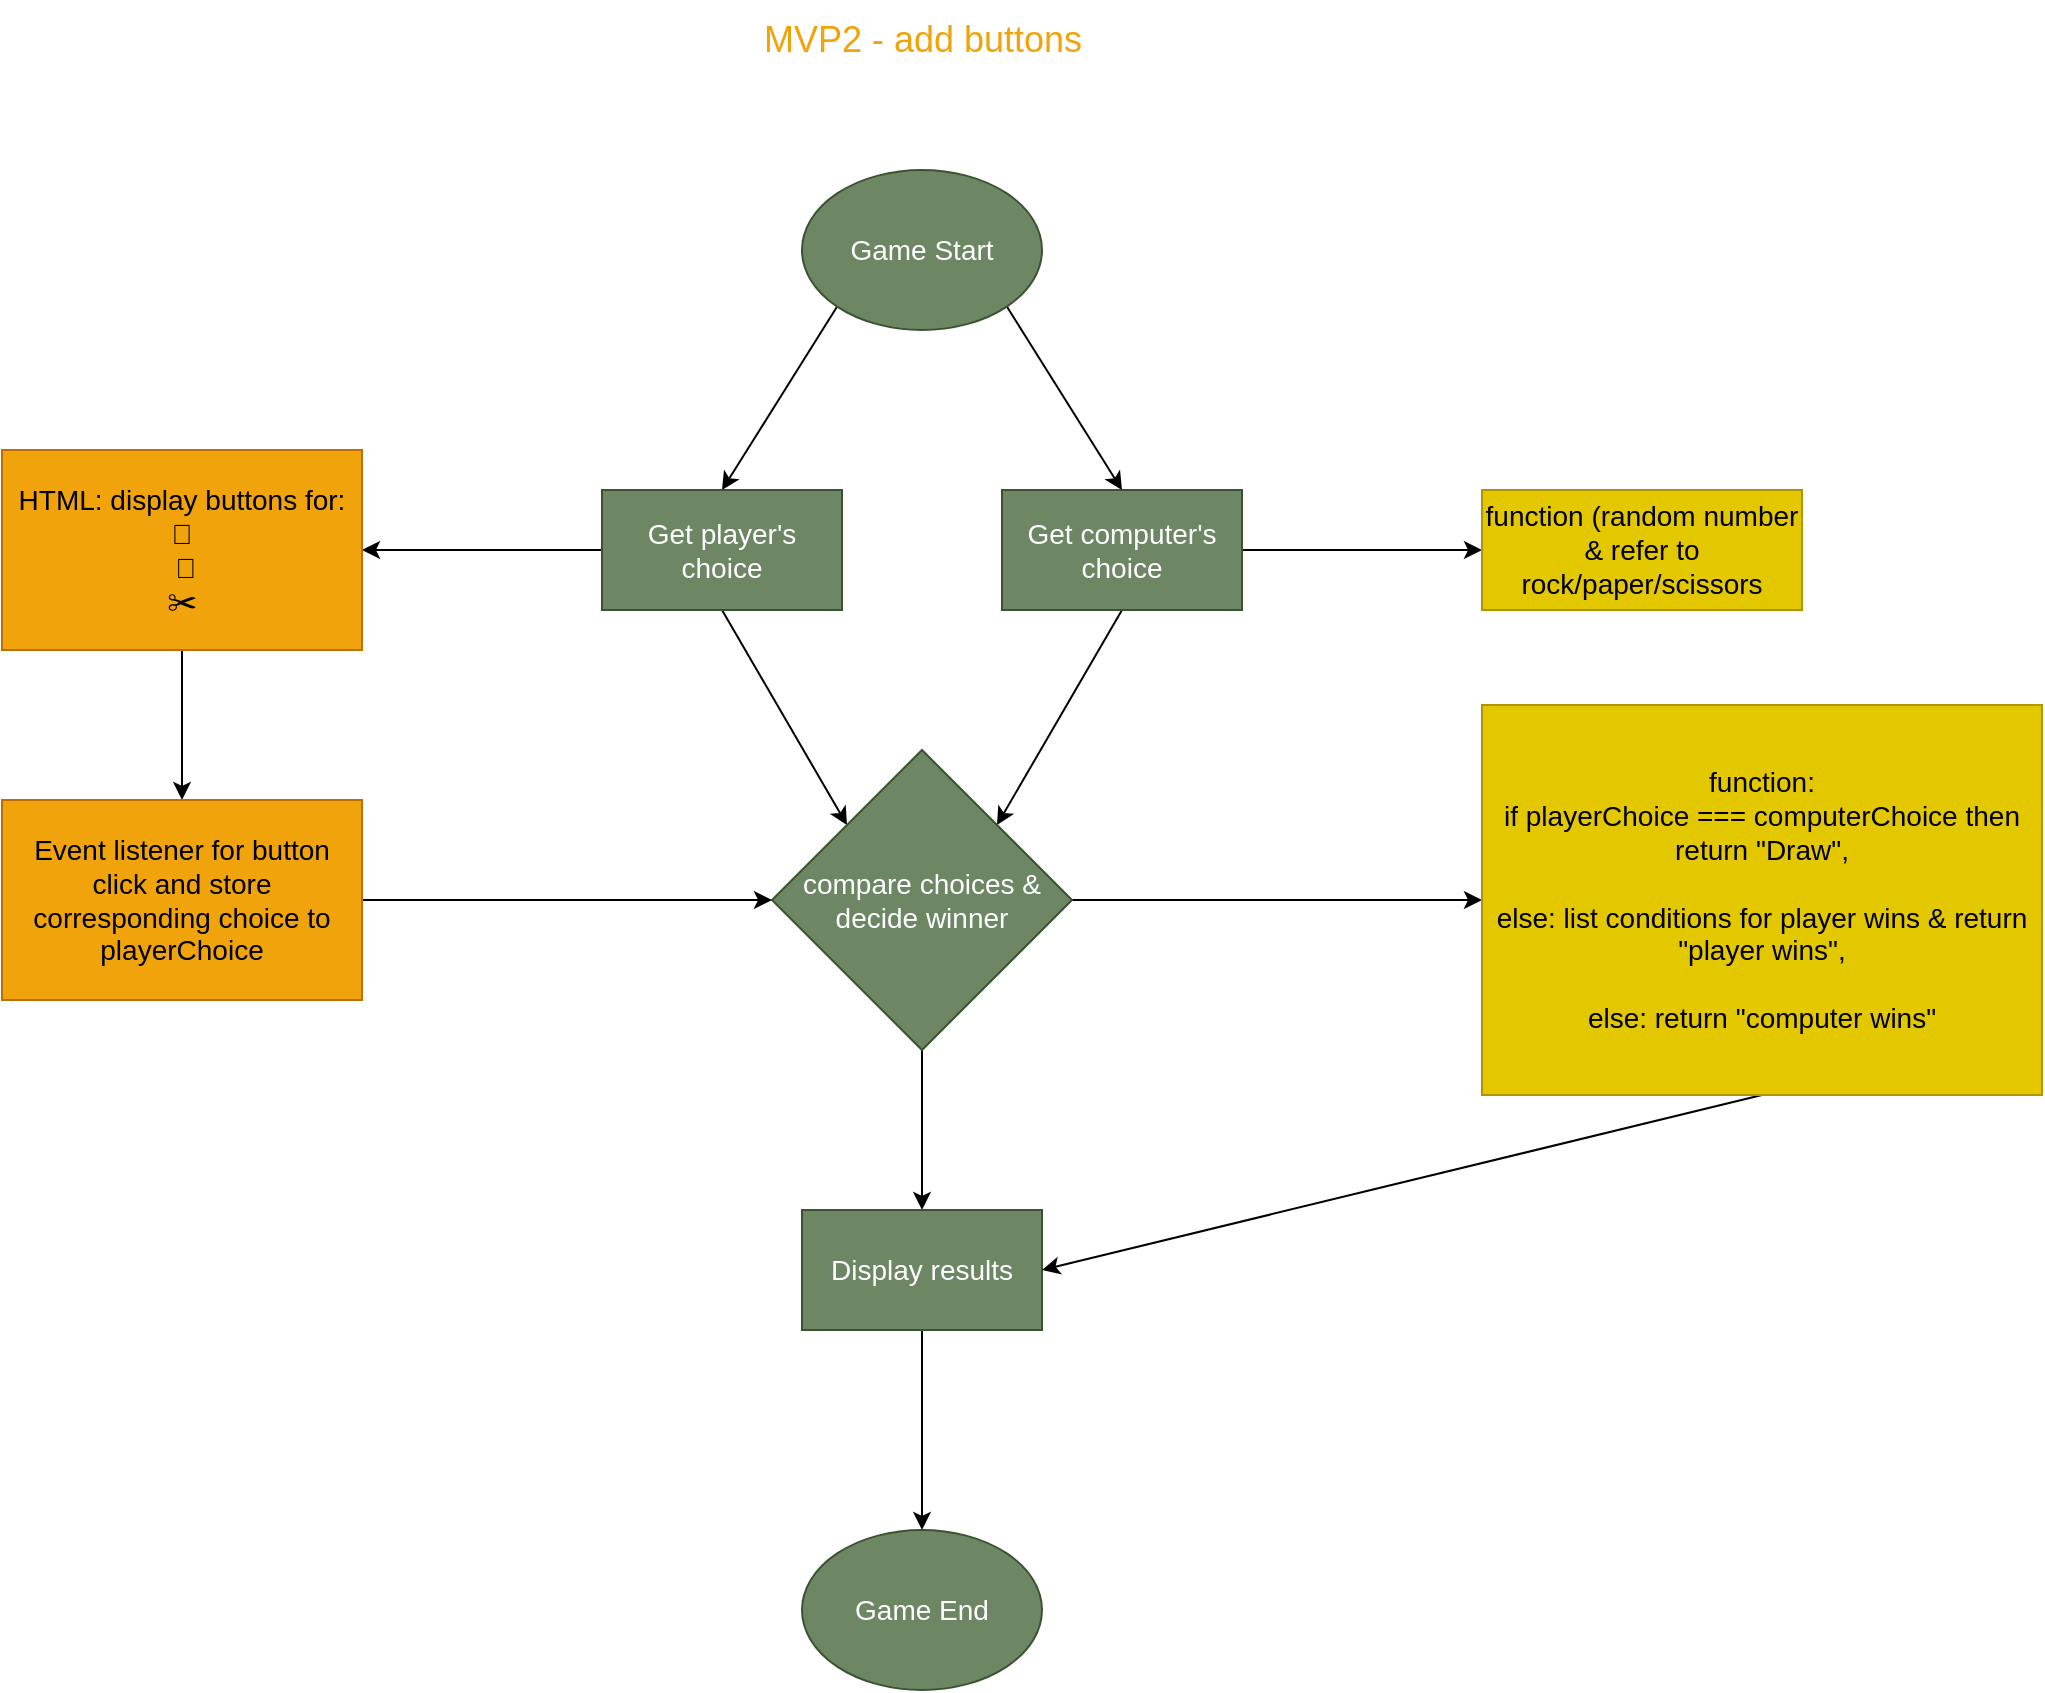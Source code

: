 <mxfile>
    <diagram id="RmlRvWYQgFkK_NVbBuCd" name="Page-1">
        <mxGraphModel dx="989" dy="630" grid="1" gridSize="10" guides="1" tooltips="1" connect="1" arrows="1" fold="1" page="1" pageScale="1" pageWidth="2339" pageHeight="3300" math="0" shadow="0">
            <root>
                <mxCell id="0"/>
                <mxCell id="1" parent="0"/>
                <mxCell id="6" style="edgeStyle=none;html=1;exitX=1;exitY=1;exitDx=0;exitDy=0;entryX=0.5;entryY=0;entryDx=0;entryDy=0;fontSize=14;" parent="1" source="2" target="5" edge="1">
                    <mxGeometry relative="1" as="geometry"/>
                </mxCell>
                <mxCell id="7" style="edgeStyle=none;html=1;exitX=0;exitY=1;exitDx=0;exitDy=0;entryX=0.5;entryY=0;entryDx=0;entryDy=0;fontSize=14;" parent="1" source="2" target="4" edge="1">
                    <mxGeometry relative="1" as="geometry"/>
                </mxCell>
                <mxCell id="2" value="&lt;font style=&quot;font-size: 14px;&quot;&gt;Game Start&lt;/font&gt;" style="ellipse;whiteSpace=wrap;html=1;fillColor=#6d8764;fontColor=#ffffff;strokeColor=#3A5431;" parent="1" vertex="1">
                    <mxGeometry x="1060" y="280" width="120" height="80" as="geometry"/>
                </mxCell>
                <mxCell id="10" style="edgeStyle=none;html=1;exitX=0.5;exitY=1;exitDx=0;exitDy=0;entryX=0;entryY=0;entryDx=0;entryDy=0;fontSize=14;" parent="1" source="4" target="8" edge="1">
                    <mxGeometry relative="1" as="geometry"/>
                </mxCell>
                <mxCell id="24" style="edgeStyle=none;html=1;exitX=0;exitY=0.5;exitDx=0;exitDy=0;entryX=1;entryY=0.5;entryDx=0;entryDy=0;fontSize=18;fontColor=#f0a30a;" parent="1" source="4" target="23" edge="1">
                    <mxGeometry relative="1" as="geometry"/>
                </mxCell>
                <mxCell id="4" value="Get player's choice" style="rounded=0;whiteSpace=wrap;html=1;fontSize=14;fillColor=#6d8764;fontColor=#ffffff;strokeColor=#3A5431;" parent="1" vertex="1">
                    <mxGeometry x="960" y="440" width="120" height="60" as="geometry"/>
                </mxCell>
                <mxCell id="9" style="edgeStyle=none;html=1;exitX=0.5;exitY=1;exitDx=0;exitDy=0;entryX=1;entryY=0;entryDx=0;entryDy=0;fontSize=14;" parent="1" source="5" target="8" edge="1">
                    <mxGeometry relative="1" as="geometry"/>
                </mxCell>
                <mxCell id="16" style="edgeStyle=none;html=1;exitX=1;exitY=0.5;exitDx=0;exitDy=0;entryX=0;entryY=0.5;entryDx=0;entryDy=0;fontSize=14;" parent="1" source="5" target="15" edge="1">
                    <mxGeometry relative="1" as="geometry"/>
                </mxCell>
                <mxCell id="5" value="Get computer's choice" style="rounded=0;whiteSpace=wrap;html=1;fontSize=14;fillColor=#6d8764;fontColor=#ffffff;strokeColor=#3A5431;" parent="1" vertex="1">
                    <mxGeometry x="1160" y="440" width="120" height="60" as="geometry"/>
                </mxCell>
                <mxCell id="12" style="edgeStyle=none;html=1;exitX=0.5;exitY=1;exitDx=0;exitDy=0;fontSize=14;" parent="1" source="8" target="11" edge="1">
                    <mxGeometry relative="1" as="geometry"/>
                </mxCell>
                <mxCell id="18" style="edgeStyle=none;html=1;exitX=1;exitY=0.5;exitDx=0;exitDy=0;fontSize=14;entryX=0;entryY=0.5;entryDx=0;entryDy=0;" parent="1" source="8" target="17" edge="1">
                    <mxGeometry relative="1" as="geometry">
                        <mxPoint x="1380" y="644.882" as="targetPoint"/>
                    </mxGeometry>
                </mxCell>
                <mxCell id="8" value="compare choices &amp;amp; decide winner" style="rhombus;whiteSpace=wrap;html=1;fontSize=14;fillColor=#6d8764;fontColor=#ffffff;strokeColor=#3A5431;" parent="1" vertex="1">
                    <mxGeometry x="1045" y="570" width="150" height="150" as="geometry"/>
                </mxCell>
                <mxCell id="14" style="edgeStyle=none;html=1;exitX=0.5;exitY=1;exitDx=0;exitDy=0;fontSize=14;" parent="1" source="11" target="13" edge="1">
                    <mxGeometry relative="1" as="geometry"/>
                </mxCell>
                <mxCell id="11" value="Display results" style="rounded=0;whiteSpace=wrap;html=1;fontSize=14;fillColor=#6d8764;fontColor=#ffffff;strokeColor=#3A5431;" parent="1" vertex="1">
                    <mxGeometry x="1060" y="800" width="120" height="60" as="geometry"/>
                </mxCell>
                <mxCell id="13" value="&lt;font style=&quot;font-size: 14px;&quot;&gt;Game End&lt;/font&gt;" style="ellipse;whiteSpace=wrap;html=1;fillColor=#6d8764;fontColor=#ffffff;strokeColor=#3A5431;" parent="1" vertex="1">
                    <mxGeometry x="1060" y="960" width="120" height="80" as="geometry"/>
                </mxCell>
                <mxCell id="15" value="function (random number &amp;amp; refer to rock/paper/scissors" style="rounded=0;whiteSpace=wrap;html=1;fontSize=14;fillColor=#e3c800;fontColor=#000000;strokeColor=#B09500;" parent="1" vertex="1">
                    <mxGeometry x="1400" y="440" width="160" height="60" as="geometry"/>
                </mxCell>
                <mxCell id="19" style="edgeStyle=none;html=1;exitX=0.5;exitY=1;exitDx=0;exitDy=0;entryX=1;entryY=0.5;entryDx=0;entryDy=0;fontSize=14;" parent="1" source="17" target="11" edge="1">
                    <mxGeometry relative="1" as="geometry"/>
                </mxCell>
                <mxCell id="17" value="function:&lt;br&gt;if playerChoice === computerChoice then return &quot;Draw&quot;, &lt;br&gt;&lt;br&gt;else: list conditions for player wins &amp;amp; return &quot;player wins&quot;,&lt;br&gt;&lt;br&gt;else: return &quot;computer wins&quot;" style="rounded=0;whiteSpace=wrap;html=1;fontSize=14;fillColor=#e3c800;fontColor=#000000;strokeColor=#B09500;" parent="1" vertex="1">
                    <mxGeometry x="1400" y="547.5" width="280" height="195" as="geometry"/>
                </mxCell>
                <mxCell id="22" value="&lt;font color=&quot;#f0a30a&quot; style=&quot;font-size: 18px;&quot;&gt;MVP2 - add buttons&lt;/font&gt;" style="text;html=1;align=center;verticalAlign=middle;resizable=0;points=[];autosize=1;strokeColor=none;fillColor=none;" parent="1" vertex="1">
                    <mxGeometry x="1030" y="195" width="180" height="40" as="geometry"/>
                </mxCell>
                <mxCell id="26" style="edgeStyle=none;html=1;exitX=0.5;exitY=1;exitDx=0;exitDy=0;fontSize=18;fontColor=#f0a30a;" parent="1" source="23" target="25" edge="1">
                    <mxGeometry relative="1" as="geometry"/>
                </mxCell>
                <mxCell id="23" value="HTML: display buttons for:&lt;br&gt;👊&lt;br&gt;&amp;nbsp;🧻&lt;br&gt;✂️" style="rounded=0;whiteSpace=wrap;html=1;fontSize=14;fillColor=#f0a30a;fontColor=#000000;strokeColor=#BD7000;" parent="1" vertex="1">
                    <mxGeometry x="660" y="420" width="180" height="100" as="geometry"/>
                </mxCell>
                <mxCell id="27" style="edgeStyle=none;html=1;exitX=1;exitY=0.5;exitDx=0;exitDy=0;entryX=0;entryY=0.5;entryDx=0;entryDy=0;fontSize=18;fontColor=#f0a30a;" parent="1" source="25" target="8" edge="1">
                    <mxGeometry relative="1" as="geometry"/>
                </mxCell>
                <mxCell id="25" value="Event listener for button click and store corresponding choice to playerChoice" style="rounded=0;whiteSpace=wrap;html=1;fontSize=14;fillColor=#f0a30a;fontColor=#000000;strokeColor=#BD7000;" parent="1" vertex="1">
                    <mxGeometry x="660" y="595" width="180" height="100" as="geometry"/>
                </mxCell>
            </root>
        </mxGraphModel>
    </diagram>
</mxfile>
